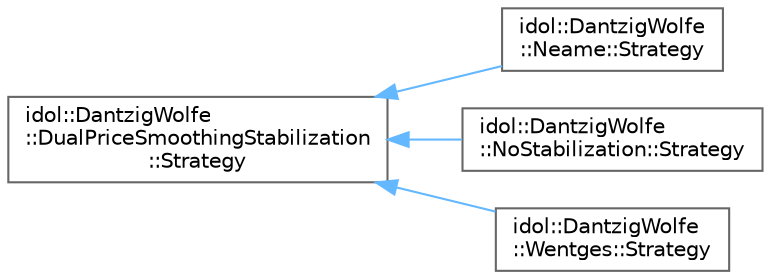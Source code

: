 digraph "Graphical Class Hierarchy"
{
 // LATEX_PDF_SIZE
  bgcolor="transparent";
  edge [fontname=Helvetica,fontsize=10,labelfontname=Helvetica,labelfontsize=10];
  node [fontname=Helvetica,fontsize=10,shape=box,height=0.2,width=0.4];
  rankdir="LR";
  Node0 [id="Node000000",label="idol::DantzigWolfe\l::DualPriceSmoothingStabilization\l::Strategy",height=0.2,width=0.4,color="grey40", fillcolor="white", style="filled",URL="$classidol_1_1DantzigWolfe_1_1DualPriceSmoothingStabilization_1_1Strategy.html",tooltip=" "];
  Node0 -> Node1 [id="edge54_Node000000_Node000001",dir="back",color="steelblue1",style="solid",tooltip=" "];
  Node1 [id="Node000001",label="idol::DantzigWolfe\l::Neame::Strategy",height=0.2,width=0.4,color="grey40", fillcolor="white", style="filled",URL="$classidol_1_1DantzigWolfe_1_1Neame_1_1Strategy.html",tooltip=" "];
  Node0 -> Node2 [id="edge55_Node000000_Node000002",dir="back",color="steelblue1",style="solid",tooltip=" "];
  Node2 [id="Node000002",label="idol::DantzigWolfe\l::NoStabilization::Strategy",height=0.2,width=0.4,color="grey40", fillcolor="white", style="filled",URL="$classidol_1_1DantzigWolfe_1_1NoStabilization_1_1Strategy.html",tooltip=" "];
  Node0 -> Node3 [id="edge56_Node000000_Node000003",dir="back",color="steelblue1",style="solid",tooltip=" "];
  Node3 [id="Node000003",label="idol::DantzigWolfe\l::Wentges::Strategy",height=0.2,width=0.4,color="grey40", fillcolor="white", style="filled",URL="$classidol_1_1DantzigWolfe_1_1Wentges_1_1Strategy.html",tooltip=" "];
}
